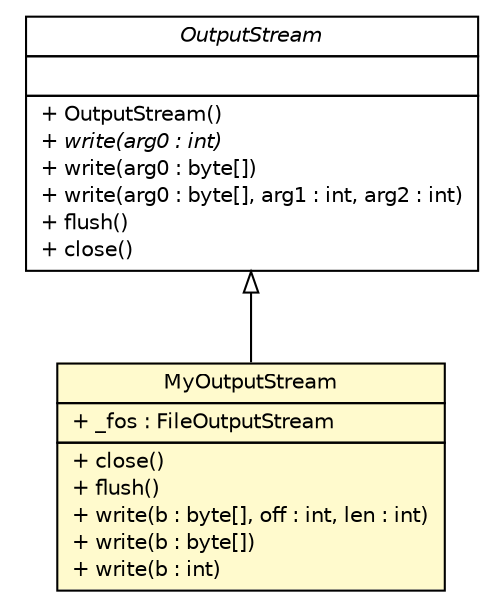 #!/usr/local/bin/dot
#
# Class diagram 
# Generated by UMLGraph version R5_6 (http://www.umlgraph.org/)
#

digraph G {
	edge [fontname="Helvetica",fontsize=10,labelfontname="Helvetica",labelfontsize=10];
	node [fontname="Helvetica",fontsize=10,shape=plaintext];
	nodesep=0.25;
	ranksep=0.5;
	// sorcer.ssb.tools.plugin.browser.ServiceBrowser.MyOutputStream
	c291485 [label=<<table title="sorcer.ssb.tools.plugin.browser.ServiceBrowser.MyOutputStream" border="0" cellborder="1" cellspacing="0" cellpadding="2" port="p" bgcolor="lemonChiffon" href="./ServiceBrowser.MyOutputStream.html">
		<tr><td><table border="0" cellspacing="0" cellpadding="1">
<tr><td align="center" balign="center"> MyOutputStream </td></tr>
		</table></td></tr>
		<tr><td><table border="0" cellspacing="0" cellpadding="1">
<tr><td align="left" balign="left"> + _fos : FileOutputStream </td></tr>
		</table></td></tr>
		<tr><td><table border="0" cellspacing="0" cellpadding="1">
<tr><td align="left" balign="left"> + close() </td></tr>
<tr><td align="left" balign="left"> + flush() </td></tr>
<tr><td align="left" balign="left"> + write(b : byte[], off : int, len : int) </td></tr>
<tr><td align="left" balign="left"> + write(b : byte[]) </td></tr>
<tr><td align="left" balign="left"> + write(b : int) </td></tr>
		</table></td></tr>
		</table>>, URL="./ServiceBrowser.MyOutputStream.html", fontname="Helvetica", fontcolor="black", fontsize=10.0];
	//sorcer.ssb.tools.plugin.browser.ServiceBrowser.MyOutputStream extends java.io.OutputStream
	c291546:p -> c291485:p [dir=back,arrowtail=empty];
	// java.io.OutputStream
	c291546 [label=<<table title="java.io.OutputStream" border="0" cellborder="1" cellspacing="0" cellpadding="2" port="p" href="http://docs.oracle.com/javase/7/docs/api/java/io/OutputStream.html">
		<tr><td><table border="0" cellspacing="0" cellpadding="1">
<tr><td align="center" balign="center"><font face="Helvetica-Oblique"> OutputStream </font></td></tr>
		</table></td></tr>
		<tr><td><table border="0" cellspacing="0" cellpadding="1">
<tr><td align="left" balign="left">  </td></tr>
		</table></td></tr>
		<tr><td><table border="0" cellspacing="0" cellpadding="1">
<tr><td align="left" balign="left"> + OutputStream() </td></tr>
<tr><td align="left" balign="left"><font face="Helvetica-Oblique" point-size="10.0"> + write(arg0 : int) </font></td></tr>
<tr><td align="left" balign="left"> + write(arg0 : byte[]) </td></tr>
<tr><td align="left" balign="left"> + write(arg0 : byte[], arg1 : int, arg2 : int) </td></tr>
<tr><td align="left" balign="left"> + flush() </td></tr>
<tr><td align="left" balign="left"> + close() </td></tr>
		</table></td></tr>
		</table>>, URL="http://docs.oracle.com/javase/7/docs/api/java/io/OutputStream.html", fontname="Helvetica", fontcolor="black", fontsize=10.0];
}

